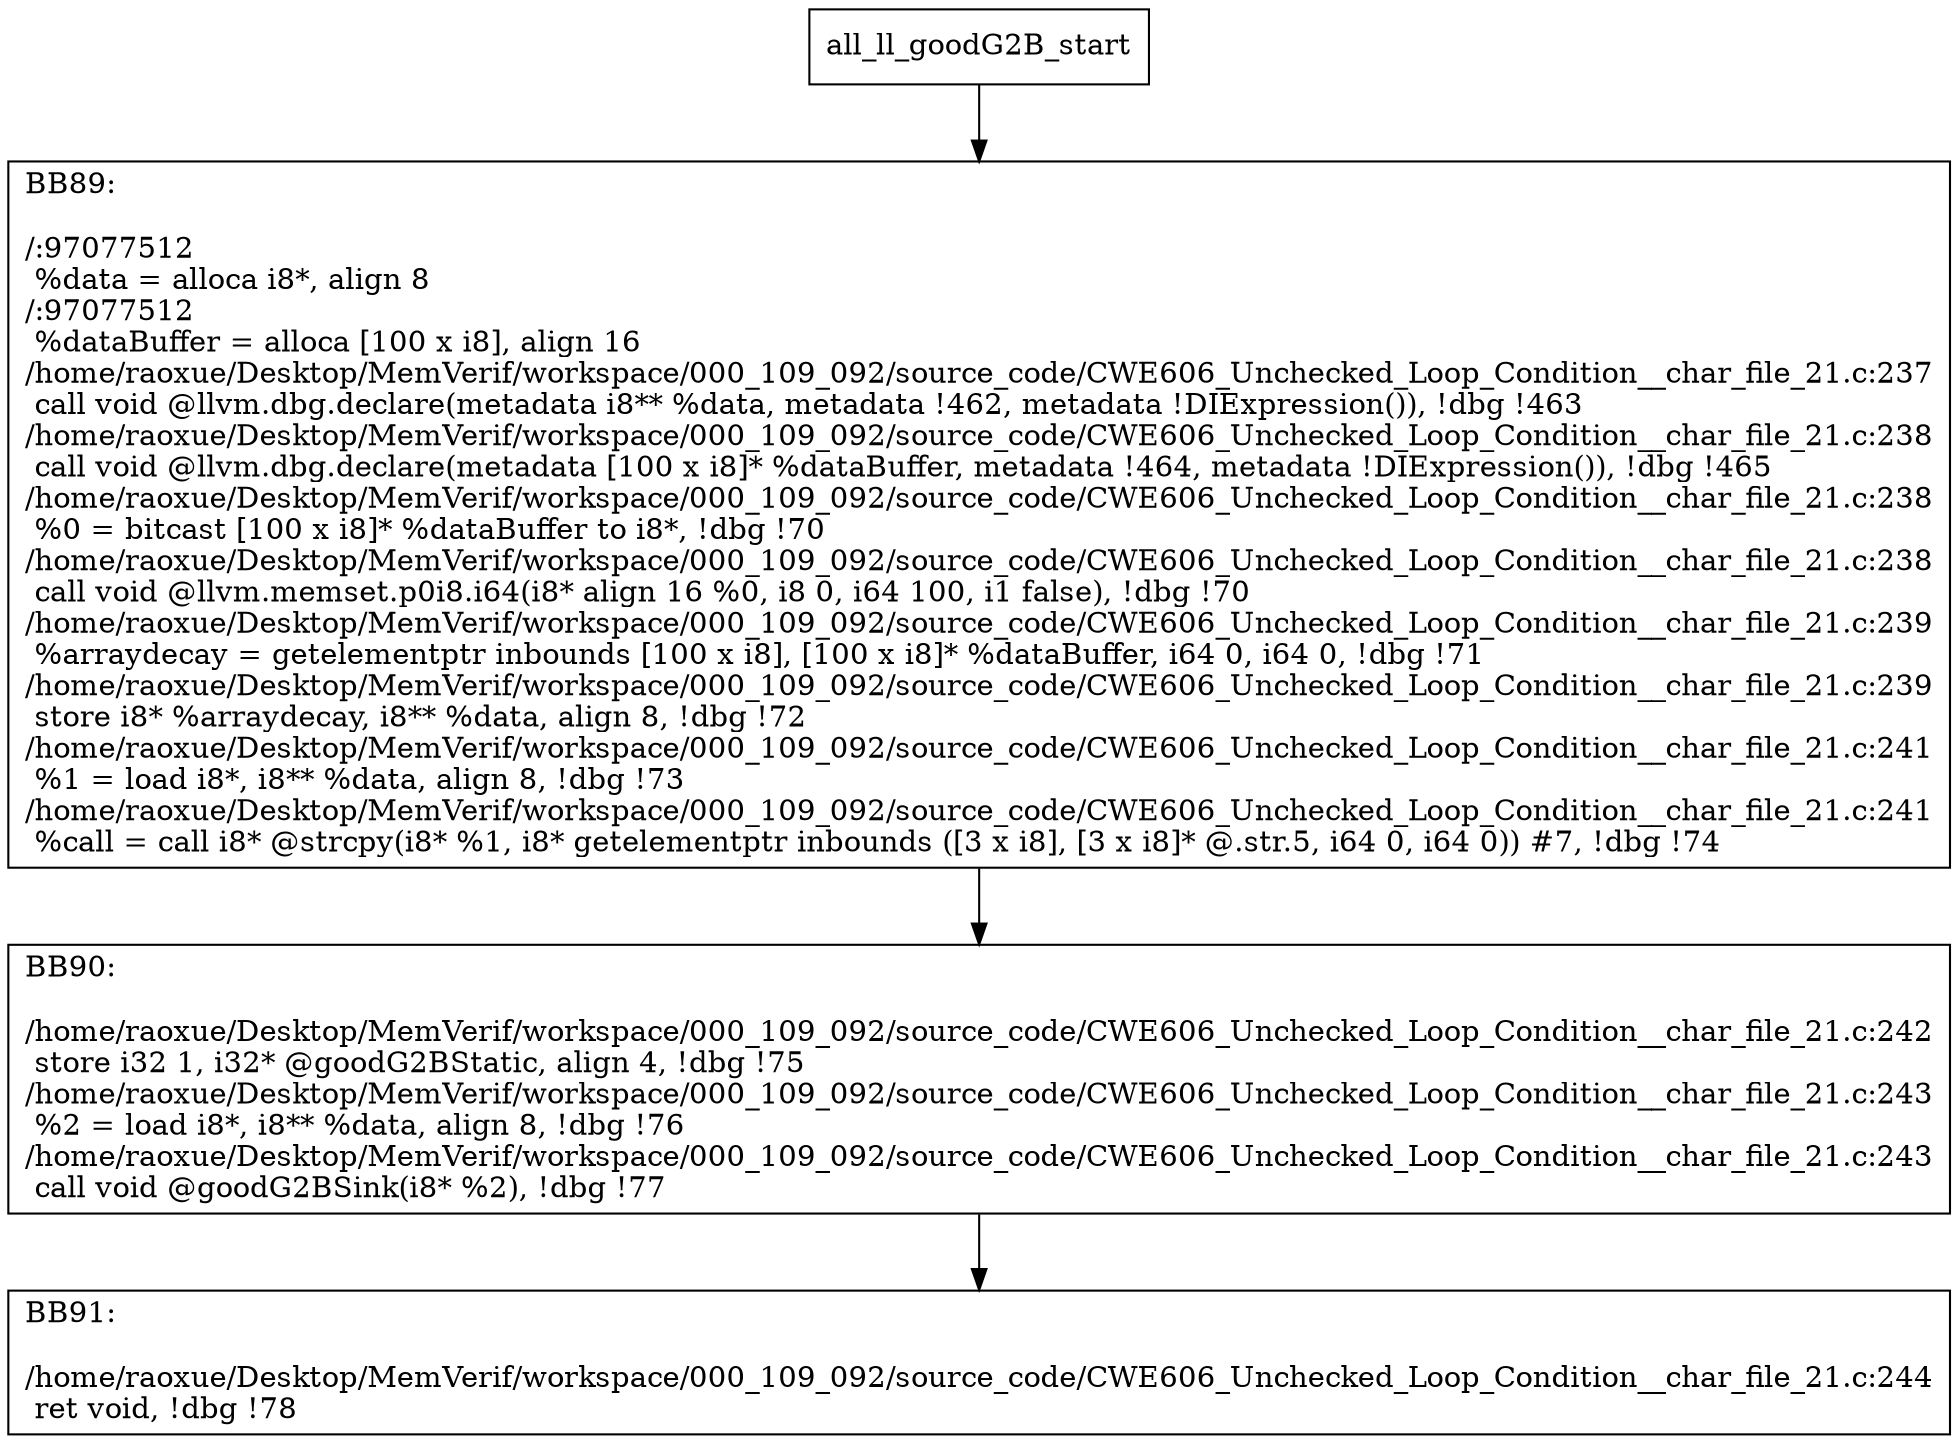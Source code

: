 digraph "CFG for'all_ll_goodG2B' function" {
	BBall_ll_goodG2B_start[shape=record,label="{all_ll_goodG2B_start}"];
	BBall_ll_goodG2B_start-> all_ll_goodG2BBB89;
	all_ll_goodG2BBB89 [shape=record, label="{BB89:\l\l/:97077512\l
  %data = alloca i8*, align 8\l
/:97077512\l
  %dataBuffer = alloca [100 x i8], align 16\l
/home/raoxue/Desktop/MemVerif/workspace/000_109_092/source_code/CWE606_Unchecked_Loop_Condition__char_file_21.c:237\l
  call void @llvm.dbg.declare(metadata i8** %data, metadata !462, metadata !DIExpression()), !dbg !463\l
/home/raoxue/Desktop/MemVerif/workspace/000_109_092/source_code/CWE606_Unchecked_Loop_Condition__char_file_21.c:238\l
  call void @llvm.dbg.declare(metadata [100 x i8]* %dataBuffer, metadata !464, metadata !DIExpression()), !dbg !465\l
/home/raoxue/Desktop/MemVerif/workspace/000_109_092/source_code/CWE606_Unchecked_Loop_Condition__char_file_21.c:238\l
  %0 = bitcast [100 x i8]* %dataBuffer to i8*, !dbg !70\l
/home/raoxue/Desktop/MemVerif/workspace/000_109_092/source_code/CWE606_Unchecked_Loop_Condition__char_file_21.c:238\l
  call void @llvm.memset.p0i8.i64(i8* align 16 %0, i8 0, i64 100, i1 false), !dbg !70\l
/home/raoxue/Desktop/MemVerif/workspace/000_109_092/source_code/CWE606_Unchecked_Loop_Condition__char_file_21.c:239\l
  %arraydecay = getelementptr inbounds [100 x i8], [100 x i8]* %dataBuffer, i64 0, i64 0, !dbg !71\l
/home/raoxue/Desktop/MemVerif/workspace/000_109_092/source_code/CWE606_Unchecked_Loop_Condition__char_file_21.c:239\l
  store i8* %arraydecay, i8** %data, align 8, !dbg !72\l
/home/raoxue/Desktop/MemVerif/workspace/000_109_092/source_code/CWE606_Unchecked_Loop_Condition__char_file_21.c:241\l
  %1 = load i8*, i8** %data, align 8, !dbg !73\l
/home/raoxue/Desktop/MemVerif/workspace/000_109_092/source_code/CWE606_Unchecked_Loop_Condition__char_file_21.c:241\l
  %call = call i8* @strcpy(i8* %1, i8* getelementptr inbounds ([3 x i8], [3 x i8]* @.str.5, i64 0, i64 0)) #7, !dbg !74\l
}"];
	all_ll_goodG2BBB89-> all_ll_goodG2BBB90;
	all_ll_goodG2BBB90 [shape=record, label="{BB90:\l\l/home/raoxue/Desktop/MemVerif/workspace/000_109_092/source_code/CWE606_Unchecked_Loop_Condition__char_file_21.c:242\l
  store i32 1, i32* @goodG2BStatic, align 4, !dbg !75\l
/home/raoxue/Desktop/MemVerif/workspace/000_109_092/source_code/CWE606_Unchecked_Loop_Condition__char_file_21.c:243\l
  %2 = load i8*, i8** %data, align 8, !dbg !76\l
/home/raoxue/Desktop/MemVerif/workspace/000_109_092/source_code/CWE606_Unchecked_Loop_Condition__char_file_21.c:243\l
  call void @goodG2BSink(i8* %2), !dbg !77\l
}"];
	all_ll_goodG2BBB90-> all_ll_goodG2BBB91;
	all_ll_goodG2BBB91 [shape=record, label="{BB91:\l\l/home/raoxue/Desktop/MemVerif/workspace/000_109_092/source_code/CWE606_Unchecked_Loop_Condition__char_file_21.c:244\l
  ret void, !dbg !78\l
}"];
}

